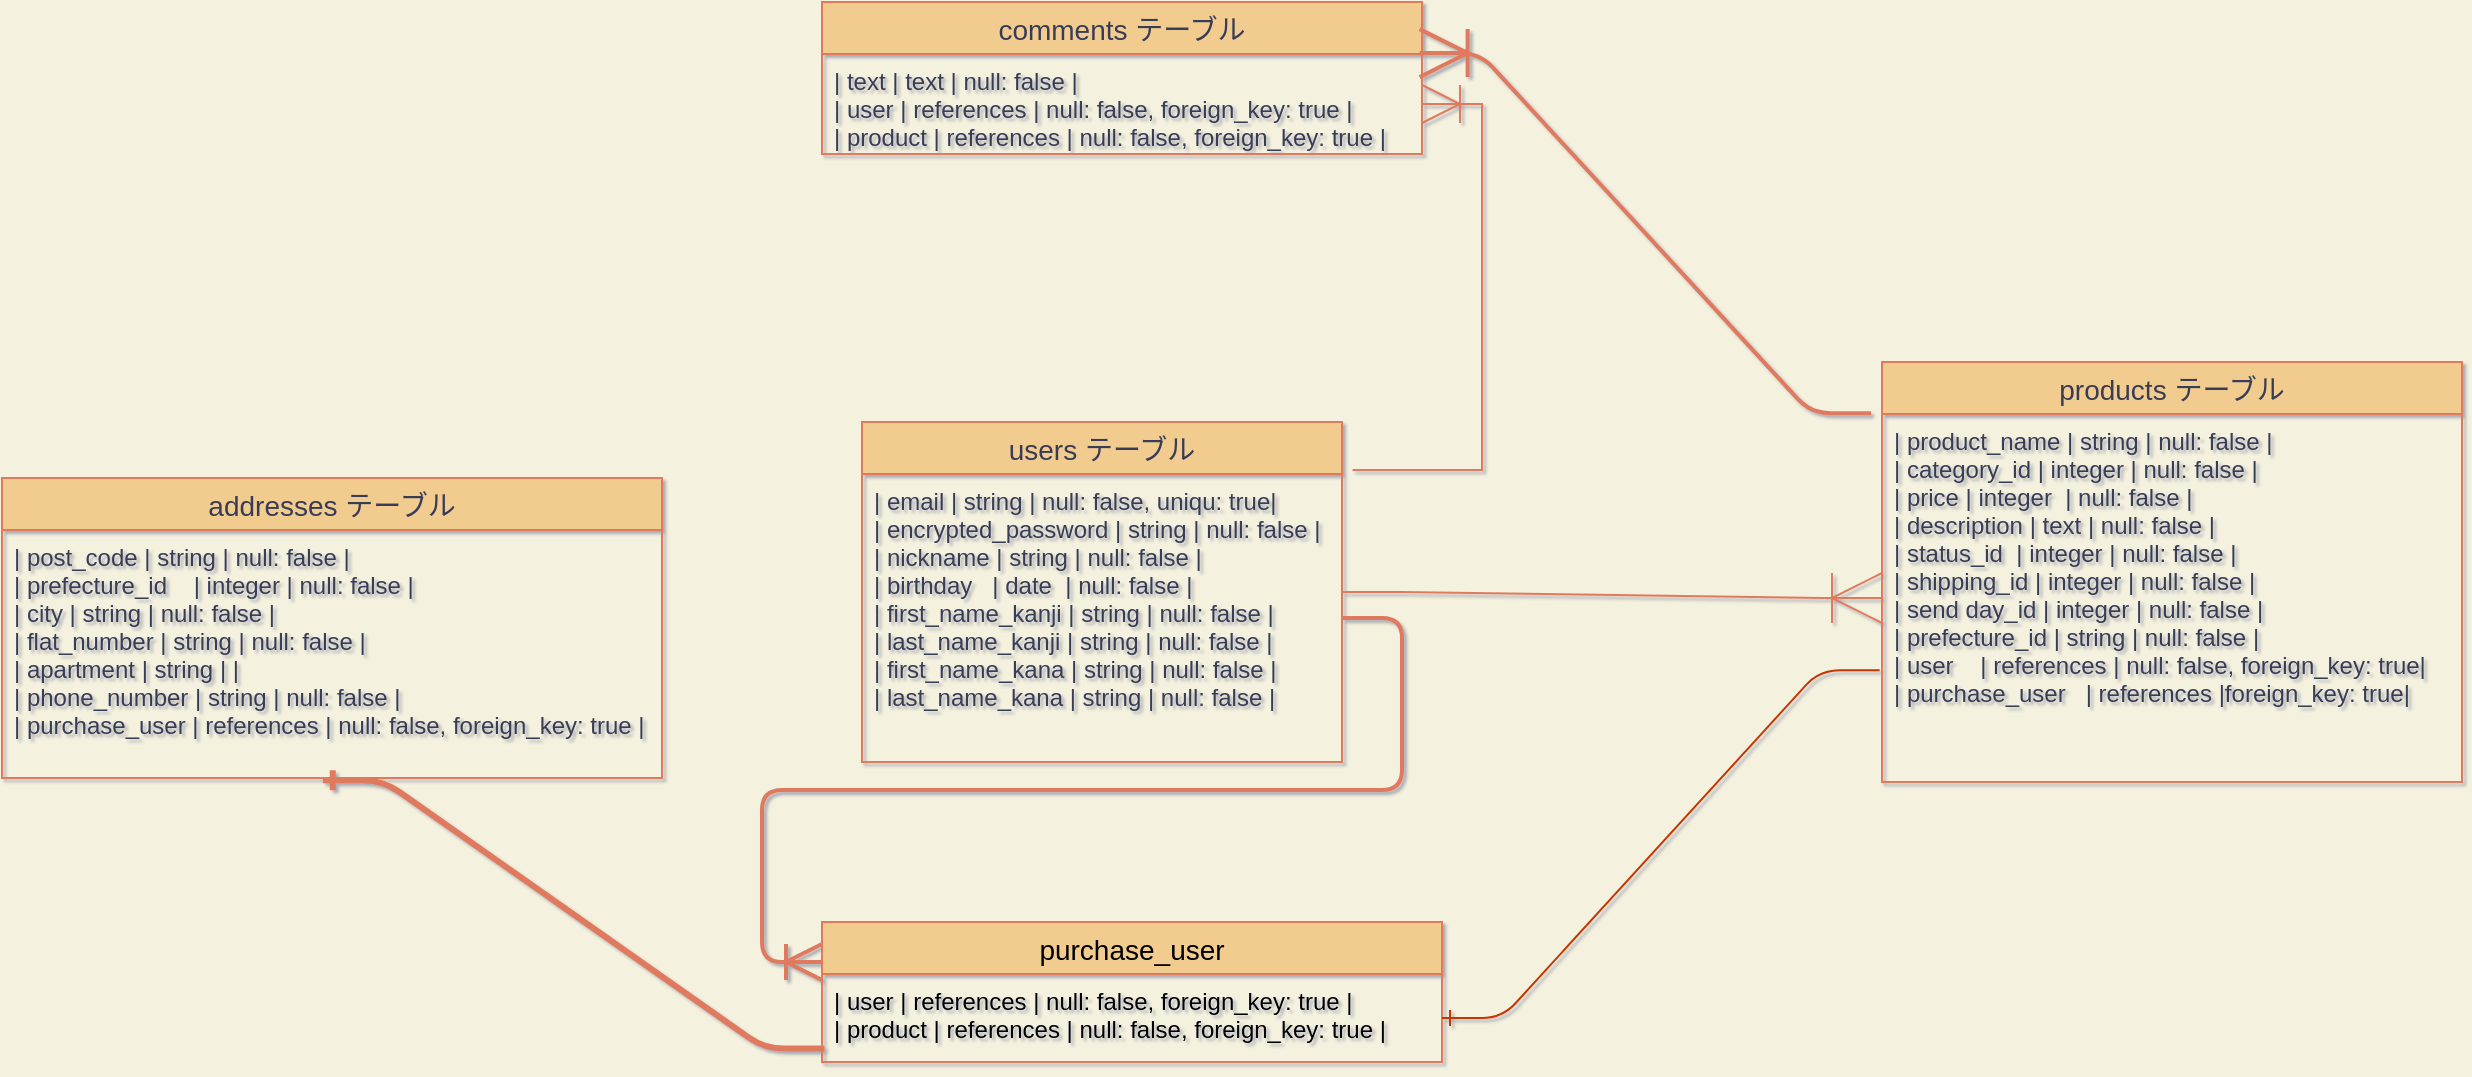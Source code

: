 <mxfile>
    <diagram id="kpo4BGjg6StALlolmZvd" name="ページ1">
        <mxGraphModel dx="1867" dy="683" grid="1" gridSize="10" guides="1" tooltips="1" connect="1" arrows="1" fold="1" page="1" pageScale="1" pageWidth="827" pageHeight="1169" background="#F4F1DE" math="0" shadow="1">
            <root>
                <mxCell id="0"/>
                <mxCell id="1" parent="0"/>
                <mxCell id="26" value="products テーブル" style="swimlane;fontStyle=0;childLayout=stackLayout;horizontal=1;startSize=26;horizontalStack=0;resizeParent=1;resizeParentMax=0;resizeLast=0;collapsible=1;marginBottom=0;align=center;fontSize=14;fillColor=#F2CC8F;strokeColor=#E07A5F;fontColor=#393C56;" parent="1" vertex="1">
                    <mxGeometry x="780" y="290" width="290" height="210" as="geometry"/>
                </mxCell>
                <mxCell id="27" value="| product_name    | string | null: false                   |&#10;| category_id | integer | null: false                   |&#10;| price           | integer  | null: false                   |&#10;| description     | text       | null: false                   |&#10;| status_id  | integer | null: false                   |&#10;| shipping_id | integer | null: false                   |&#10;| send day_id | integer | null: false                   |&#10;| prefecture_id | string     | null: false                   |&#10;| user    | references | null: false, foreign_key: true|&#10;| purchase_user   | references |foreign_key: true|&#10;" style="text;strokeColor=none;fillColor=none;spacingLeft=4;spacingRight=4;overflow=hidden;rotatable=0;points=[[0,0.5],[1,0.5]];portConstraint=eastwest;fontSize=12;fontColor=#393C56;" parent="26" vertex="1">
                    <mxGeometry y="26" width="290" height="184" as="geometry"/>
                </mxCell>
                <mxCell id="30" value="comments テーブル" style="swimlane;fontStyle=0;childLayout=stackLayout;horizontal=1;startSize=26;horizontalStack=0;resizeParent=1;resizeParentMax=0;resizeLast=0;collapsible=1;marginBottom=0;align=center;fontSize=14;fillColor=#F2CC8F;strokeColor=#E07A5F;fontColor=#393C56;" parent="1" vertex="1">
                    <mxGeometry x="250" y="110" width="300" height="76" as="geometry"/>
                </mxCell>
                <mxCell id="31" value="| text          | text       | null: false                    |&#10;| user          | references | null: false, foreign_key: true |&#10;| product       | references | null: false, foreign_key: true |" style="text;strokeColor=none;fillColor=none;spacingLeft=4;spacingRight=4;overflow=hidden;rotatable=0;points=[[0,0.5],[1,0.5]];portConstraint=eastwest;fontSize=12;fontColor=#393C56;" parent="30" vertex="1">
                    <mxGeometry y="26" width="300" height="50" as="geometry"/>
                </mxCell>
                <mxCell id="56" value="addresses テーブル" style="swimlane;fontStyle=0;childLayout=stackLayout;horizontal=1;startSize=26;horizontalStack=0;resizeParent=1;resizeParentMax=0;resizeLast=0;collapsible=1;marginBottom=0;align=center;fontSize=14;fillColor=#F2CC8F;strokeColor=#E07A5F;fontColor=#393C56;" parent="1" vertex="1">
                    <mxGeometry x="-160" y="348" width="330" height="150" as="geometry"/>
                </mxCell>
                <mxCell id="59" value="| post_code        | string | null: false                    |&#10;| prefecture_id    | integer | null: false                    |&#10;| city             | string     | null: false                    | &#10;| flat_number      | string | null: false                    | &#10;| apartment        | string     |                                |&#10;| phone_number     | string | null: false                    |&#10;| purchase_user             | references | null: false, foreign_key: true |" style="text;strokeColor=none;fillColor=none;spacingLeft=4;spacingRight=4;overflow=hidden;rotatable=0;points=[[0,0.5],[1,0.5]];portConstraint=eastwest;fontSize=12;fontColor=#393C56;" parent="56" vertex="1">
                    <mxGeometry y="26" width="330" height="124" as="geometry"/>
                </mxCell>
                <mxCell id="61" value="" style="edgeStyle=entityRelationEdgeStyle;fontSize=12;html=1;endArrow=ERoneToMany;entryX=0;entryY=0.5;entryDx=0;entryDy=0;rounded=0;strokeColor=#E07A5F;fontColor=#393C56;labelBackgroundColor=#F4F1DE;endSize=23;" parent="1" source="22" target="27" edge="1">
                    <mxGeometry width="100" height="100" relative="1" as="geometry">
                        <mxPoint x="440" y="441" as="sourcePoint"/>
                        <mxPoint x="390" y="400" as="targetPoint"/>
                    </mxGeometry>
                </mxCell>
                <mxCell id="62" value="" style="edgeStyle=entityRelationEdgeStyle;fontSize=12;html=1;endArrow=ERoneToMany;rounded=0;exitX=1.022;exitY=-0.014;exitDx=0;exitDy=0;exitPerimeter=0;strokeColor=#E07A5F;fontColor=#393C56;labelBackgroundColor=#F4F1DE;endSize=17;" parent="1" source="25" target="31" edge="1">
                    <mxGeometry width="100" height="100" relative="1" as="geometry">
                        <mxPoint x="190" y="240" as="sourcePoint"/>
                        <mxPoint x="590" y="210" as="targetPoint"/>
                    </mxGeometry>
                </mxCell>
                <mxCell id="22" value="users テーブル" style="swimlane;fontStyle=0;childLayout=stackLayout;horizontal=1;startSize=26;horizontalStack=0;resizeParent=1;resizeParentMax=0;resizeLast=0;collapsible=1;marginBottom=0;align=center;fontSize=14;fillColor=#F2CC8F;strokeColor=#E07A5F;fontColor=#393C56;" parent="1" vertex="1">
                    <mxGeometry x="270" y="320" width="240" height="170" as="geometry"/>
                </mxCell>
                <mxCell id="25" value="| email            | string  | null: false, uniqu: true|&#10;| encrypted_password | string  | null: false |&#10;| nickname         | string  | null: false |&#10;| birthday   | date  | null: false |&#10;| first_name_kanji | string  | null: false |&#10;| last_name_kanji  | string  | null: false |&#10;| first_name_kana  | string  | null: false |&#10;| last_name_kana   | string  | null: false |&#10;" style="text;strokeColor=none;fillColor=none;spacingLeft=4;spacingRight=4;overflow=hidden;rotatable=0;points=[[0,0.5],[1,0.5]];portConstraint=eastwest;fontSize=12;fontColor=#393C56;" parent="22" vertex="1">
                    <mxGeometry y="26" width="240" height="144" as="geometry"/>
                </mxCell>
                <mxCell id="77" value="purchase_user" style="swimlane;fontStyle=0;childLayout=stackLayout;horizontal=1;startSize=26;horizontalStack=0;resizeParent=1;resizeParentMax=0;resizeLast=0;collapsible=1;marginBottom=0;align=center;fontSize=14;rounded=0;sketch=0;strokeColor=#E07A5F;fillColor=#F2CC8F;fontColor=#000000;" parent="1" vertex="1">
                    <mxGeometry x="250" y="570" width="310" height="70" as="geometry"/>
                </mxCell>
                <mxCell id="78" value="| user             | references | null: false, foreign_key: true |&#10;| product          | references | null: false, foreign_key: true |" style="text;strokeColor=none;fillColor=none;spacingLeft=4;spacingRight=4;overflow=hidden;rotatable=0;points=[[0,0.5],[1,0.5]];portConstraint=eastwest;fontSize=12;fontColor=#000000;" parent="77" vertex="1">
                    <mxGeometry y="26" width="310" height="44" as="geometry"/>
                </mxCell>
                <mxCell id="87" value="" style="edgeStyle=entityRelationEdgeStyle;fontSize=12;html=1;endArrow=ERoneToMany;strokeColor=#E07A5F;strokeWidth=2;fillColor=#F2CC8F;entryX=0.996;entryY=-0.009;entryDx=0;entryDy=0;entryPerimeter=0;exitX=-0.019;exitY=-0.002;exitDx=0;exitDy=0;exitPerimeter=0;endSize=21;" parent="1" source="27" target="31" edge="1">
                    <mxGeometry width="100" height="100" relative="1" as="geometry">
                        <mxPoint x="930" y="280" as="sourcePoint"/>
                        <mxPoint x="640" y="110" as="targetPoint"/>
                    </mxGeometry>
                </mxCell>
                <mxCell id="88" value="" style="edgeStyle=entityRelationEdgeStyle;fontSize=12;html=1;endArrow=ERoneToMany;strokeColor=#E07A5F;strokeWidth=2;fillColor=#F2CC8F;endSize=15;" parent="1" source="25" edge="1">
                    <mxGeometry width="100" height="100" relative="1" as="geometry">
                        <mxPoint x="310" y="550" as="sourcePoint"/>
                        <mxPoint x="250" y="590" as="targetPoint"/>
                    </mxGeometry>
                </mxCell>
                <mxCell id="92" value="" style="edgeStyle=entityRelationEdgeStyle;fontSize=12;html=1;endArrow=ERone;endFill=1;strokeColor=#E07A5F;strokeWidth=3;fillColor=#F2CC8F;exitX=0.004;exitY=0.848;exitDx=0;exitDy=0;exitPerimeter=0;entryX=0.486;entryY=1.009;entryDx=0;entryDy=0;entryPerimeter=0;" parent="1" source="78" target="59" edge="1">
                    <mxGeometry width="100" height="100" relative="1" as="geometry">
                        <mxPoint x="20" y="600" as="sourcePoint"/>
                        <mxPoint x="120" y="500" as="targetPoint"/>
                    </mxGeometry>
                </mxCell>
                <mxCell id="93" value="" style="edgeStyle=entityRelationEdgeStyle;fontSize=12;html=1;endArrow=ERone;endFill=1;exitX=-0.004;exitY=0.696;exitDx=0;exitDy=0;exitPerimeter=0;fillColor=#fa6800;strokeColor=#C73500;" edge="1" parent="1" source="27" target="78">
                    <mxGeometry width="100" height="100" relative="1" as="geometry">
                        <mxPoint x="480" y="560" as="sourcePoint"/>
                        <mxPoint x="580" y="460" as="targetPoint"/>
                    </mxGeometry>
                </mxCell>
            </root>
        </mxGraphModel>
    </diagram>
</mxfile>
